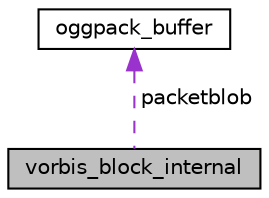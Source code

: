 digraph "vorbis_block_internal"
{
  edge [fontname="Helvetica",fontsize="10",labelfontname="Helvetica",labelfontsize="10"];
  node [fontname="Helvetica",fontsize="10",shape=record];
  Node1 [label="vorbis_block_internal",height=0.2,width=0.4,color="black", fillcolor="grey75", style="filled", fontcolor="black"];
  Node2 -> Node1 [dir="back",color="darkorchid3",fontsize="10",style="dashed",label=" packetblob" ,fontname="Helvetica"];
  Node2 [label="oggpack_buffer",height=0.2,width=0.4,color="black", fillcolor="white", style="filled",URL="$structoggpack__buffer.html"];
}
